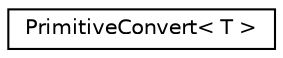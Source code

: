 digraph "Graphical Class Hierarchy"
{
 // LATEX_PDF_SIZE
  edge [fontname="Helvetica",fontsize="10",labelfontname="Helvetica",labelfontsize="10"];
  node [fontname="Helvetica",fontsize="10",shape=record];
  rankdir="LR";
  Node0 [label="PrimitiveConvert\< T \>",height=0.2,width=0.4,color="black", fillcolor="white", style="filled",URL="$structPrimitiveConvert.html",tooltip=" "];
}
